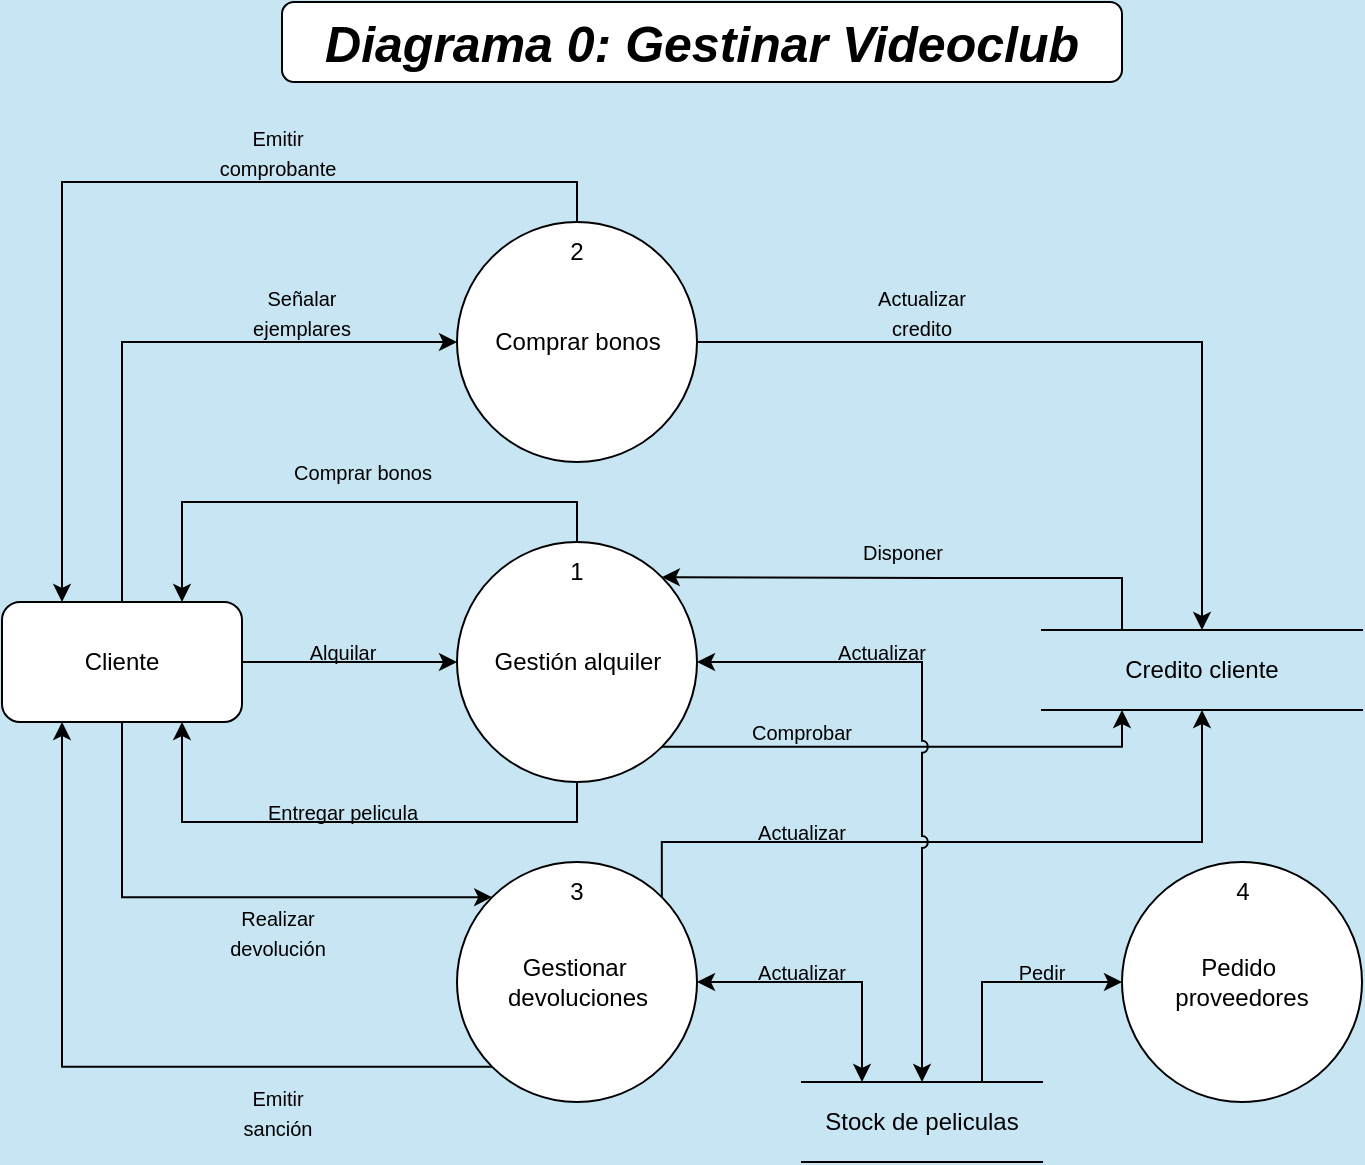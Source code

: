 <mxfile version="22.1.8" type="device">
  <diagram name="Página-1" id="ZeJ0oP0n7bXpdAvOgthH">
    <mxGraphModel dx="1165" dy="588" grid="1" gridSize="10" guides="1" tooltips="1" connect="1" arrows="1" fold="1" page="1" pageScale="1" pageWidth="1169" pageHeight="827" background="#c8e5f3" math="0" shadow="0">
      <root>
        <mxCell id="0" />
        <mxCell id="1" parent="0" />
        <mxCell id="8nNWhRYVGrmxHpN4UM2Z-1" value="&lt;font style=&quot;font-size: 25px;&quot;&gt;&lt;b&gt;&lt;i&gt;Diagrama 0: Gestinar Videoclub&lt;/i&gt;&lt;/b&gt;&lt;i&gt;&lt;br&gt;&lt;/i&gt;&lt;/font&gt;" style="rounded=1;whiteSpace=wrap;html=1;" parent="1" vertex="1">
          <mxGeometry x="180" y="100" width="420" height="40" as="geometry" />
        </mxCell>
        <mxCell id="Q9-axw0JJrMlVf5uTafr-31" style="edgeStyle=orthogonalEdgeStyle;rounded=0;orthogonalLoop=1;jettySize=auto;html=1;exitX=0.5;exitY=0;exitDx=0;exitDy=0;entryX=0;entryY=0.5;entryDx=0;entryDy=0;" parent="1" source="Q9-axw0JJrMlVf5uTafr-1" target="Q9-axw0JJrMlVf5uTafr-3" edge="1">
          <mxGeometry relative="1" as="geometry" />
        </mxCell>
        <mxCell id="Q9-axw0JJrMlVf5uTafr-53" style="edgeStyle=orthogonalEdgeStyle;rounded=0;orthogonalLoop=1;jettySize=auto;html=1;exitX=1;exitY=0.5;exitDx=0;exitDy=0;entryX=0;entryY=0.5;entryDx=0;entryDy=0;" parent="1" source="Q9-axw0JJrMlVf5uTafr-1" target="Q9-axw0JJrMlVf5uTafr-24" edge="1">
          <mxGeometry relative="1" as="geometry" />
        </mxCell>
        <mxCell id="Q9-axw0JJrMlVf5uTafr-1" value="Cliente" style="rounded=1;whiteSpace=wrap;html=1;" parent="1" vertex="1">
          <mxGeometry x="40" y="400" width="120" height="60" as="geometry" />
        </mxCell>
        <mxCell id="Q9-axw0JJrMlVf5uTafr-32" style="edgeStyle=orthogonalEdgeStyle;rounded=0;orthogonalLoop=1;jettySize=auto;html=1;exitX=0.5;exitY=0;exitDx=0;exitDy=0;entryX=0.25;entryY=0;entryDx=0;entryDy=0;" parent="1" source="Q9-axw0JJrMlVf5uTafr-3" target="Q9-axw0JJrMlVf5uTafr-1" edge="1">
          <mxGeometry relative="1" as="geometry" />
        </mxCell>
        <mxCell id="Q9-axw0JJrMlVf5uTafr-34" style="edgeStyle=orthogonalEdgeStyle;rounded=0;orthogonalLoop=1;jettySize=auto;html=1;exitX=1;exitY=0.5;exitDx=0;exitDy=0;entryX=0.5;entryY=0;entryDx=0;entryDy=0;" parent="1" source="Q9-axw0JJrMlVf5uTafr-3" target="Q9-axw0JJrMlVf5uTafr-7" edge="1">
          <mxGeometry relative="1" as="geometry" />
        </mxCell>
        <mxCell id="Q9-axw0JJrMlVf5uTafr-3" value="Comprar bonos" style="ellipse;whiteSpace=wrap;html=1;aspect=fixed;" parent="1" vertex="1">
          <mxGeometry x="267.5" y="210" width="120" height="120" as="geometry" />
        </mxCell>
        <mxCell id="Q9-axw0JJrMlVf5uTafr-5" value="&lt;font style=&quot;font-size: 10px;&quot;&gt;Señalar ejemplares&lt;/font&gt;" style="text;html=1;strokeColor=none;fillColor=none;align=center;verticalAlign=middle;whiteSpace=wrap;rounded=0;" parent="1" vertex="1">
          <mxGeometry x="160" y="240" width="60" height="30" as="geometry" />
        </mxCell>
        <mxCell id="Q9-axw0JJrMlVf5uTafr-6" value="&lt;div&gt;1&lt;/div&gt;" style="text;html=1;strokeColor=none;fillColor=none;align=center;verticalAlign=middle;whiteSpace=wrap;rounded=0;" parent="1" vertex="1">
          <mxGeometry x="315" y="380" width="25" height="10" as="geometry" />
        </mxCell>
        <mxCell id="Q9-axw0JJrMlVf5uTafr-28" style="edgeStyle=orthogonalEdgeStyle;rounded=0;orthogonalLoop=1;jettySize=auto;html=1;exitX=0.25;exitY=0;exitDx=0;exitDy=0;entryX=1;entryY=0;entryDx=0;entryDy=0;" parent="1" source="Q9-axw0JJrMlVf5uTafr-7" target="Q9-axw0JJrMlVf5uTafr-24" edge="1">
          <mxGeometry relative="1" as="geometry">
            <Array as="points">
              <mxPoint x="600" y="388" />
              <mxPoint x="510" y="388" />
            </Array>
          </mxGeometry>
        </mxCell>
        <mxCell id="Q9-axw0JJrMlVf5uTafr-7" value="Credito cliente" style="shape=partialRectangle;whiteSpace=wrap;html=1;left=0;right=0;fillColor=none;" parent="1" vertex="1">
          <mxGeometry x="560" y="414" width="160" height="40" as="geometry" />
        </mxCell>
        <mxCell id="Q9-axw0JJrMlVf5uTafr-10" value="&lt;font style=&quot;font-size: 10px;&quot;&gt;Emitir comprobante&lt;/font&gt;" style="text;html=1;strokeColor=none;fillColor=none;align=center;verticalAlign=middle;whiteSpace=wrap;rounded=0;" parent="1" vertex="1">
          <mxGeometry x="147.5" y="160" width="60" height="30" as="geometry" />
        </mxCell>
        <mxCell id="Q9-axw0JJrMlVf5uTafr-16" style="edgeStyle=orthogonalEdgeStyle;rounded=0;orthogonalLoop=1;jettySize=auto;html=1;exitX=0;exitY=0;exitDx=0;exitDy=0;entryX=0.5;entryY=1;entryDx=0;entryDy=0;startArrow=classic;startFill=1;endArrow=none;endFill=0;" parent="1" source="Q9-axw0JJrMlVf5uTafr-11" target="Q9-axw0JJrMlVf5uTafr-1" edge="1">
          <mxGeometry relative="1" as="geometry" />
        </mxCell>
        <mxCell id="Q9-axw0JJrMlVf5uTafr-18" style="edgeStyle=orthogonalEdgeStyle;rounded=0;orthogonalLoop=1;jettySize=auto;html=1;exitX=0;exitY=1;exitDx=0;exitDy=0;entryX=0.25;entryY=1;entryDx=0;entryDy=0;" parent="1" source="Q9-axw0JJrMlVf5uTafr-11" target="Q9-axw0JJrMlVf5uTafr-1" edge="1">
          <mxGeometry relative="1" as="geometry" />
        </mxCell>
        <mxCell id="Q9-axw0JJrMlVf5uTafr-21" style="rounded=0;orthogonalLoop=1;jettySize=auto;html=1;exitX=1;exitY=0.5;exitDx=0;exitDy=0;entryX=0.25;entryY=0;entryDx=0;entryDy=0;edgeStyle=orthogonalEdgeStyle;startArrow=classic;startFill=1;" parent="1" source="Q9-axw0JJrMlVf5uTafr-11" target="Q9-axw0JJrMlVf5uTafr-20" edge="1">
          <mxGeometry relative="1" as="geometry" />
        </mxCell>
        <mxCell id="Q9-axw0JJrMlVf5uTafr-57" style="edgeStyle=orthogonalEdgeStyle;rounded=0;orthogonalLoop=1;jettySize=auto;html=1;exitX=1;exitY=0;exitDx=0;exitDy=0;entryX=0.5;entryY=1;entryDx=0;entryDy=0;" parent="1" source="Q9-axw0JJrMlVf5uTafr-11" target="Q9-axw0JJrMlVf5uTafr-7" edge="1">
          <mxGeometry relative="1" as="geometry">
            <Array as="points">
              <mxPoint x="370" y="520" />
              <mxPoint x="640" y="520" />
            </Array>
          </mxGeometry>
        </mxCell>
        <mxCell id="Q9-axw0JJrMlVf5uTafr-11" value="&lt;div&gt;Gestionar&amp;nbsp;&lt;/div&gt;&lt;div&gt;devoluciones&lt;/div&gt;" style="ellipse;whiteSpace=wrap;html=1;aspect=fixed;" parent="1" vertex="1">
          <mxGeometry x="267.5" y="530" width="120" height="120" as="geometry" />
        </mxCell>
        <mxCell id="Q9-axw0JJrMlVf5uTafr-13" value="&lt;font style=&quot;font-size: 10px;&quot;&gt;Realizar devolución&lt;/font&gt;" style="text;html=1;strokeColor=none;fillColor=none;align=center;verticalAlign=middle;whiteSpace=wrap;rounded=0;" parent="1" vertex="1">
          <mxGeometry x="147.5" y="550" width="60" height="30" as="geometry" />
        </mxCell>
        <mxCell id="Q9-axw0JJrMlVf5uTafr-14" value="3" style="text;html=1;strokeColor=none;fillColor=none;align=center;verticalAlign=middle;whiteSpace=wrap;rounded=0;" parent="1" vertex="1">
          <mxGeometry x="315" y="540" width="25" height="10" as="geometry" />
        </mxCell>
        <mxCell id="Q9-axw0JJrMlVf5uTafr-19" value="&lt;font style=&quot;font-size: 10px;&quot;&gt;Emitir sanción&lt;/font&gt;" style="text;html=1;strokeColor=none;fillColor=none;align=center;verticalAlign=middle;whiteSpace=wrap;rounded=0;" parent="1" vertex="1">
          <mxGeometry x="147.5" y="640" width="60" height="30" as="geometry" />
        </mxCell>
        <mxCell id="Q9-axw0JJrMlVf5uTafr-20" value="Stock de peliculas" style="shape=partialRectangle;whiteSpace=wrap;html=1;left=0;right=0;fillColor=none;" parent="1" vertex="1">
          <mxGeometry x="440" y="640" width="120" height="40" as="geometry" />
        </mxCell>
        <mxCell id="Q9-axw0JJrMlVf5uTafr-47" style="rounded=0;orthogonalLoop=1;jettySize=auto;html=1;exitX=0;exitY=0.5;exitDx=0;exitDy=0;entryX=0.75;entryY=0;entryDx=0;entryDy=0;startArrow=classic;startFill=1;endArrow=none;endFill=0;edgeStyle=orthogonalEdgeStyle;" parent="1" source="Q9-axw0JJrMlVf5uTafr-22" target="Q9-axw0JJrMlVf5uTafr-20" edge="1">
          <mxGeometry relative="1" as="geometry" />
        </mxCell>
        <mxCell id="Q9-axw0JJrMlVf5uTafr-22" value="&lt;div&gt;Pedido&amp;nbsp;&lt;/div&gt;&lt;div&gt;proveedores&lt;/div&gt;" style="ellipse;whiteSpace=wrap;html=1;aspect=fixed;" parent="1" vertex="1">
          <mxGeometry x="600" y="530" width="120" height="120" as="geometry" />
        </mxCell>
        <mxCell id="Q9-axw0JJrMlVf5uTafr-36" style="edgeStyle=orthogonalEdgeStyle;rounded=0;orthogonalLoop=1;jettySize=auto;html=1;exitX=1;exitY=1;exitDx=0;exitDy=0;entryX=0.25;entryY=1;entryDx=0;entryDy=0;" parent="1" source="Q9-axw0JJrMlVf5uTafr-24" target="Q9-axw0JJrMlVf5uTafr-7" edge="1">
          <mxGeometry relative="1" as="geometry">
            <Array as="points">
              <mxPoint x="600" y="472" />
            </Array>
          </mxGeometry>
        </mxCell>
        <mxCell id="Q9-axw0JJrMlVf5uTafr-51" style="edgeStyle=orthogonalEdgeStyle;rounded=0;orthogonalLoop=1;jettySize=auto;html=1;exitX=0.5;exitY=0;exitDx=0;exitDy=0;entryX=0.75;entryY=0;entryDx=0;entryDy=0;" parent="1" source="Q9-axw0JJrMlVf5uTafr-24" target="Q9-axw0JJrMlVf5uTafr-1" edge="1">
          <mxGeometry relative="1" as="geometry" />
        </mxCell>
        <mxCell id="Q9-axw0JJrMlVf5uTafr-52" style="edgeStyle=orthogonalEdgeStyle;rounded=0;orthogonalLoop=1;jettySize=auto;html=1;exitX=0.5;exitY=1;exitDx=0;exitDy=0;entryX=0.75;entryY=1;entryDx=0;entryDy=0;" parent="1" source="Q9-axw0JJrMlVf5uTafr-24" target="Q9-axw0JJrMlVf5uTafr-1" edge="1">
          <mxGeometry relative="1" as="geometry" />
        </mxCell>
        <mxCell id="Q9-axw0JJrMlVf5uTafr-59" style="edgeStyle=orthogonalEdgeStyle;rounded=0;orthogonalLoop=1;jettySize=auto;html=1;exitX=1;exitY=0.5;exitDx=0;exitDy=0;jumpStyle=arc;startArrow=classic;startFill=1;" parent="1" source="Q9-axw0JJrMlVf5uTafr-24" target="Q9-axw0JJrMlVf5uTafr-20" edge="1">
          <mxGeometry relative="1" as="geometry" />
        </mxCell>
        <mxCell id="Q9-axw0JJrMlVf5uTafr-24" value="Gestión alquiler" style="ellipse;whiteSpace=wrap;html=1;aspect=fixed;" parent="1" vertex="1">
          <mxGeometry x="267.5" y="370" width="120" height="120" as="geometry" />
        </mxCell>
        <mxCell id="Q9-axw0JJrMlVf5uTafr-35" value="&lt;font style=&quot;font-size: 10px;&quot;&gt;Actualizar credito&lt;/font&gt;" style="text;html=1;strokeColor=none;fillColor=none;align=center;verticalAlign=middle;whiteSpace=wrap;rounded=0;" parent="1" vertex="1">
          <mxGeometry x="470" y="240" width="60" height="30" as="geometry" />
        </mxCell>
        <mxCell id="Q9-axw0JJrMlVf5uTafr-40" value="&lt;font style=&quot;font-size: 10px;&quot;&gt;Comprobar&lt;/font&gt;" style="text;html=1;strokeColor=none;fillColor=none;align=center;verticalAlign=middle;whiteSpace=wrap;rounded=0;" parent="1" vertex="1">
          <mxGeometry x="410" y="450" width="60" height="30" as="geometry" />
        </mxCell>
        <mxCell id="Q9-axw0JJrMlVf5uTafr-41" value="&lt;font style=&quot;font-size: 10px;&quot;&gt;Alquilar&lt;/font&gt;" style="text;html=1;align=center;verticalAlign=middle;resizable=0;points=[];autosize=1;strokeColor=none;fillColor=none;" parent="1" vertex="1">
          <mxGeometry x="180" y="410" width="60" height="30" as="geometry" />
        </mxCell>
        <mxCell id="Q9-axw0JJrMlVf5uTafr-42" value="&lt;font style=&quot;font-size: 10px;&quot;&gt;Disponer&lt;/font&gt;" style="text;html=1;align=center;verticalAlign=middle;resizable=0;points=[];autosize=1;strokeColor=none;fillColor=none;" parent="1" vertex="1">
          <mxGeometry x="460" y="360" width="60" height="30" as="geometry" />
        </mxCell>
        <mxCell id="Q9-axw0JJrMlVf5uTafr-43" value="&lt;div style=&quot;font-size: 11px;&quot;&gt;&lt;font style=&quot;font-size: 10px;&quot;&gt;Comprar bonos&lt;/font&gt;&lt;/div&gt;" style="text;html=1;align=center;verticalAlign=middle;resizable=0;points=[];autosize=1;strokeColor=none;fillColor=none;" parent="1" vertex="1">
          <mxGeometry x="175" y="320" width="90" height="30" as="geometry" />
        </mxCell>
        <mxCell id="Q9-axw0JJrMlVf5uTafr-44" value="1" style="text;html=1;strokeColor=none;fillColor=none;align=center;verticalAlign=middle;whiteSpace=wrap;rounded=0;" parent="1" vertex="1">
          <mxGeometry x="315" y="380" width="25" height="10" as="geometry" />
        </mxCell>
        <mxCell id="Q9-axw0JJrMlVf5uTafr-45" value="2" style="text;html=1;strokeColor=none;fillColor=none;align=center;verticalAlign=middle;whiteSpace=wrap;rounded=0;" parent="1" vertex="1">
          <mxGeometry x="315" y="220" width="25" height="10" as="geometry" />
        </mxCell>
        <mxCell id="Q9-axw0JJrMlVf5uTafr-48" value="&lt;font style=&quot;font-size: 10px;&quot;&gt;Actualizar&lt;/font&gt;" style="text;html=1;strokeColor=none;fillColor=none;align=center;verticalAlign=middle;whiteSpace=wrap;rounded=0;" parent="1" vertex="1">
          <mxGeometry x="410" y="570" width="60" height="30" as="geometry" />
        </mxCell>
        <mxCell id="Q9-axw0JJrMlVf5uTafr-49" value="&lt;font style=&quot;font-size: 10px;&quot;&gt;Pedir&lt;/font&gt;" style="text;html=1;strokeColor=none;fillColor=none;align=center;verticalAlign=middle;whiteSpace=wrap;rounded=0;" parent="1" vertex="1">
          <mxGeometry x="530" y="570" width="60" height="30" as="geometry" />
        </mxCell>
        <mxCell id="Q9-axw0JJrMlVf5uTafr-54" value="&lt;font style=&quot;font-size: 10px;&quot;&gt;Entregar pelicula&lt;/font&gt;" style="text;html=1;align=center;verticalAlign=middle;resizable=0;points=[];autosize=1;strokeColor=none;fillColor=none;" parent="1" vertex="1">
          <mxGeometry x="160" y="490" width="100" height="30" as="geometry" />
        </mxCell>
        <mxCell id="Q9-axw0JJrMlVf5uTafr-55" value="4" style="text;html=1;strokeColor=none;fillColor=none;align=center;verticalAlign=middle;whiteSpace=wrap;rounded=0;" parent="1" vertex="1">
          <mxGeometry x="647.5" y="540" width="25" height="10" as="geometry" />
        </mxCell>
        <mxCell id="Q9-axw0JJrMlVf5uTafr-58" value="&lt;font style=&quot;font-size: 10px;&quot;&gt;Actualizar&lt;/font&gt;" style="text;html=1;strokeColor=none;fillColor=none;align=center;verticalAlign=middle;whiteSpace=wrap;rounded=0;" parent="1" vertex="1">
          <mxGeometry x="410" y="500" width="60" height="30" as="geometry" />
        </mxCell>
        <mxCell id="Q9-axw0JJrMlVf5uTafr-60" value="&lt;font style=&quot;font-size: 10px;&quot;&gt;Actualizar&lt;/font&gt;" style="text;html=1;strokeColor=none;fillColor=none;align=center;verticalAlign=middle;whiteSpace=wrap;rounded=0;" parent="1" vertex="1">
          <mxGeometry x="450" y="410" width="60" height="30" as="geometry" />
        </mxCell>
      </root>
    </mxGraphModel>
  </diagram>
</mxfile>
